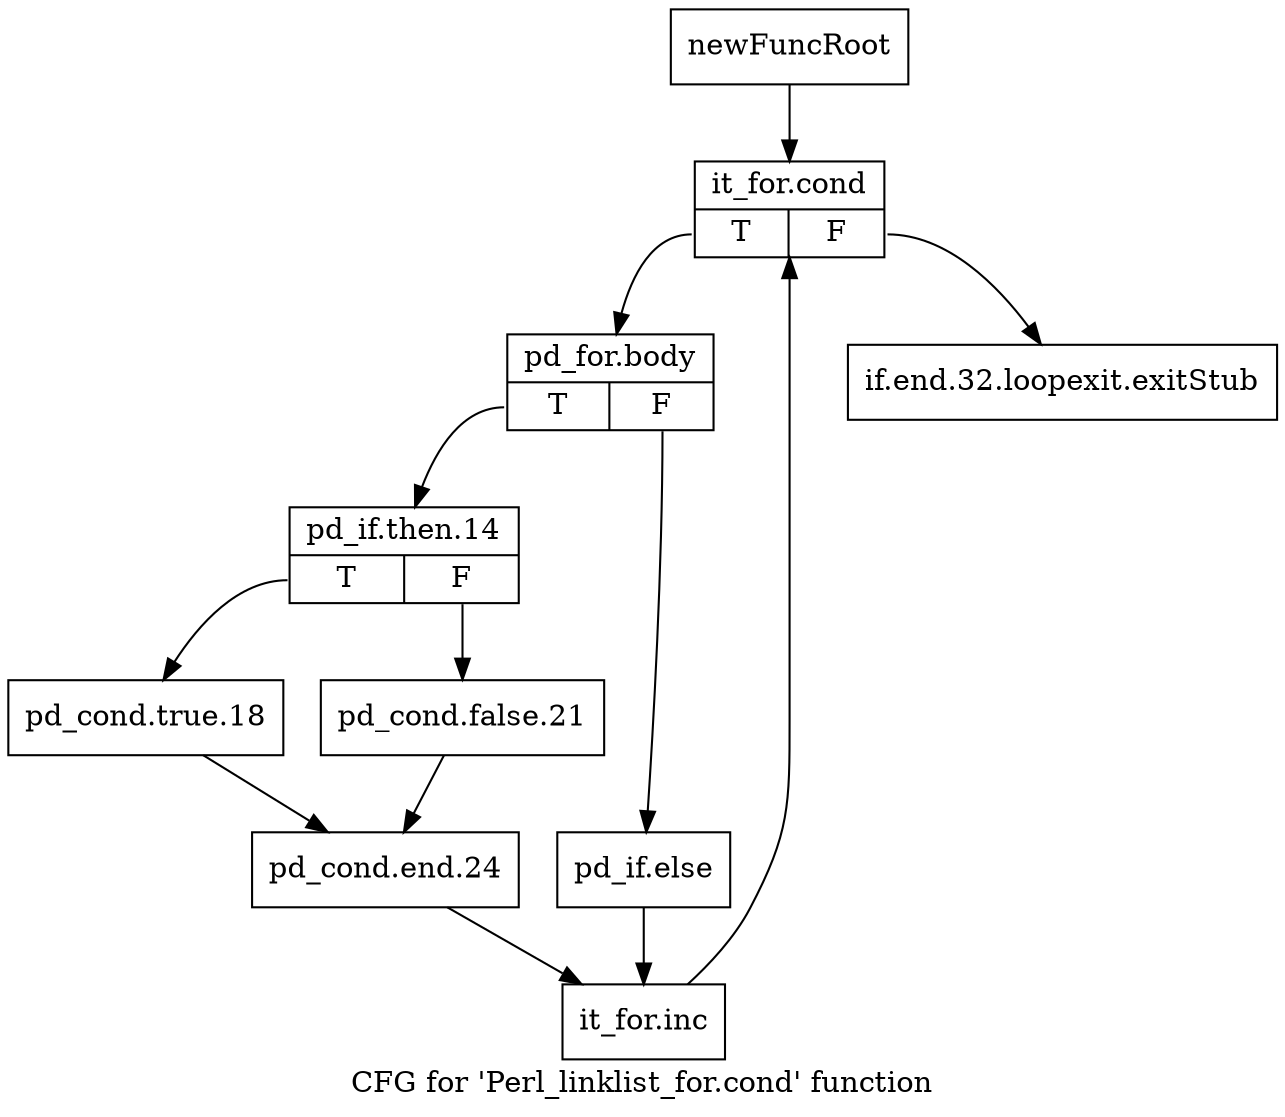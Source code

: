 digraph "CFG for 'Perl_linklist_for.cond' function" {
	label="CFG for 'Perl_linklist_for.cond' function";

	Node0x4bf6140 [shape=record,label="{newFuncRoot}"];
	Node0x4bf6140 -> Node0x4bf6580;
	Node0x4bf6530 [shape=record,label="{if.end.32.loopexit.exitStub}"];
	Node0x4bf6580 [shape=record,label="{it_for.cond|{<s0>T|<s1>F}}"];
	Node0x4bf6580:s0 -> Node0x4bf65d0;
	Node0x4bf6580:s1 -> Node0x4bf6530;
	Node0x4bf65d0 [shape=record,label="{pd_for.body|{<s0>T|<s1>F}}"];
	Node0x4bf65d0:s0 -> Node0x4bf6670;
	Node0x4bf65d0:s1 -> Node0x4bf6620;
	Node0x4bf6620 [shape=record,label="{pd_if.else}"];
	Node0x4bf6620 -> Node0x4bf67b0;
	Node0x4bf6670 [shape=record,label="{pd_if.then.14|{<s0>T|<s1>F}}"];
	Node0x4bf6670:s0 -> Node0x4bf6710;
	Node0x4bf6670:s1 -> Node0x4bf66c0;
	Node0x4bf66c0 [shape=record,label="{pd_cond.false.21}"];
	Node0x4bf66c0 -> Node0x4bf6760;
	Node0x4bf6710 [shape=record,label="{pd_cond.true.18}"];
	Node0x4bf6710 -> Node0x4bf6760;
	Node0x4bf6760 [shape=record,label="{pd_cond.end.24}"];
	Node0x4bf6760 -> Node0x4bf67b0;
	Node0x4bf67b0 [shape=record,label="{it_for.inc}"];
	Node0x4bf67b0 -> Node0x4bf6580;
}
